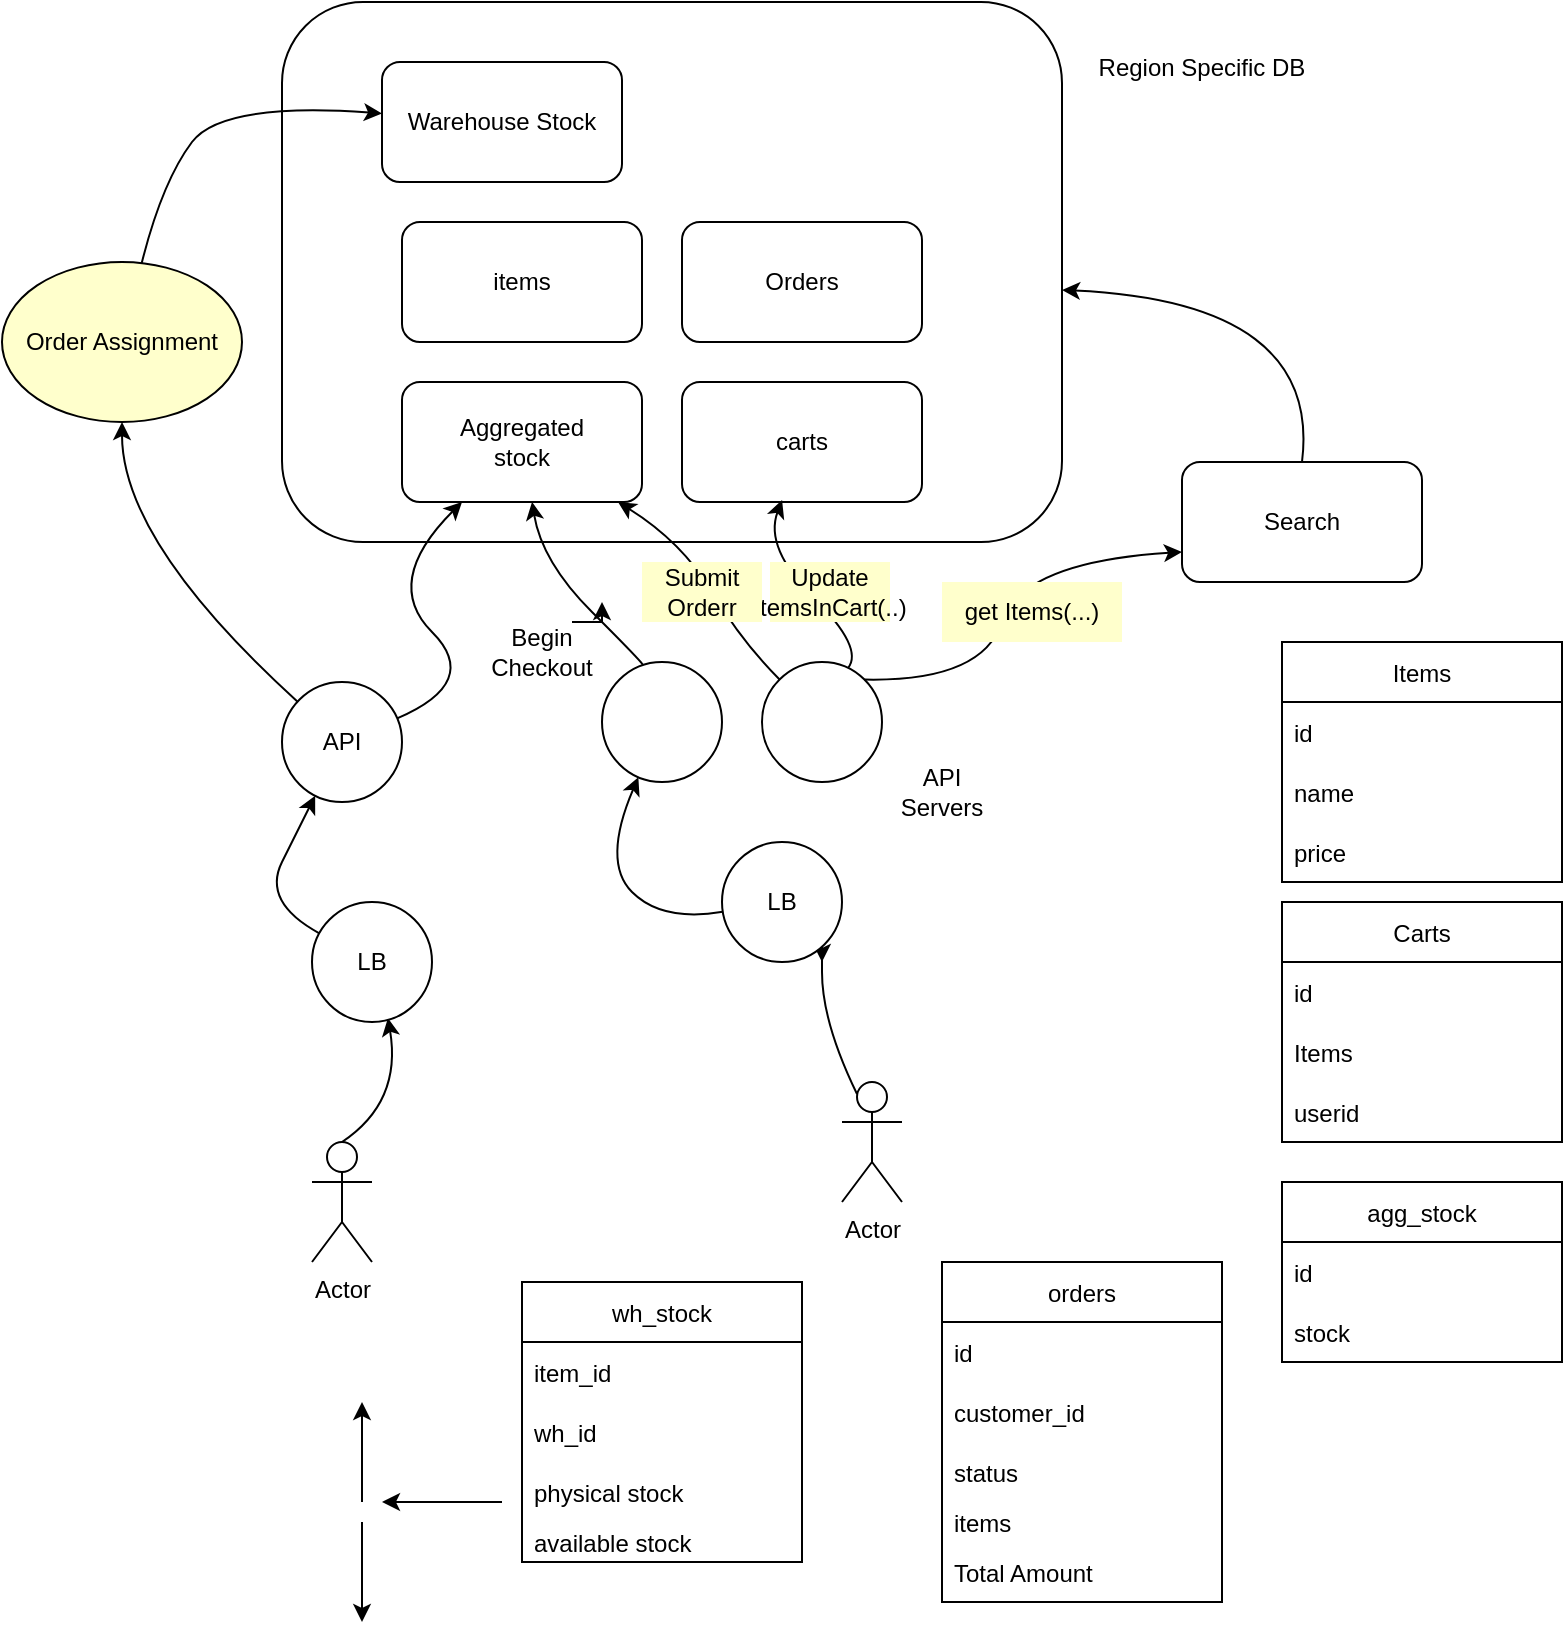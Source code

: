 <mxfile version="18.1.2" type="github">
  <diagram id="9cEIyE38TF0esDJiFROA" name="Page-1">
    <mxGraphModel dx="1186" dy="683" grid="1" gridSize="10" guides="1" tooltips="1" connect="1" arrows="1" fold="1" page="1" pageScale="1" pageWidth="827" pageHeight="1169" math="0" shadow="0">
      <root>
        <mxCell id="0" />
        <mxCell id="1" parent="0" />
        <mxCell id="h6g0KmjM4aSRn-muHkYu-7" value="" style="rounded=1;whiteSpace=wrap;html=1;" parent="1" vertex="1">
          <mxGeometry x="140" y="30" width="390" height="270" as="geometry" />
        </mxCell>
        <mxCell id="h6g0KmjM4aSRn-muHkYu-1" value="Aggregated&lt;br&gt;stock" style="rounded=1;whiteSpace=wrap;html=1;" parent="1" vertex="1">
          <mxGeometry x="200" y="220" width="120" height="60" as="geometry" />
        </mxCell>
        <mxCell id="h6g0KmjM4aSRn-muHkYu-2" value="items" style="rounded=1;whiteSpace=wrap;html=1;" parent="1" vertex="1">
          <mxGeometry x="200" y="140" width="120" height="60" as="geometry" />
        </mxCell>
        <mxCell id="h6g0KmjM4aSRn-muHkYu-3" value="Orders" style="rounded=1;whiteSpace=wrap;html=1;" parent="1" vertex="1">
          <mxGeometry x="340" y="140" width="120" height="60" as="geometry" />
        </mxCell>
        <mxCell id="h6g0KmjM4aSRn-muHkYu-6" value="carts" style="rounded=1;whiteSpace=wrap;html=1;" parent="1" vertex="1">
          <mxGeometry x="340" y="220" width="120" height="60" as="geometry" />
        </mxCell>
        <mxCell id="h6g0KmjM4aSRn-muHkYu-8" value="API" style="ellipse;whiteSpace=wrap;html=1;aspect=fixed;" parent="1" vertex="1">
          <mxGeometry x="140" y="370" width="60" height="60" as="geometry" />
        </mxCell>
        <mxCell id="h6g0KmjM4aSRn-muHkYu-9" value="" style="ellipse;whiteSpace=wrap;html=1;aspect=fixed;" parent="1" vertex="1">
          <mxGeometry x="300" y="360" width="60" height="60" as="geometry" />
        </mxCell>
        <mxCell id="h6g0KmjM4aSRn-muHkYu-10" value="" style="ellipse;whiteSpace=wrap;html=1;aspect=fixed;" parent="1" vertex="1">
          <mxGeometry x="380" y="360" width="60" height="60" as="geometry" />
        </mxCell>
        <mxCell id="h6g0KmjM4aSRn-muHkYu-11" value="API Servers" style="text;html=1;strokeColor=none;fillColor=none;align=center;verticalAlign=middle;whiteSpace=wrap;rounded=0;" parent="1" vertex="1">
          <mxGeometry x="440" y="410" width="60" height="30" as="geometry" />
        </mxCell>
        <mxCell id="h6g0KmjM4aSRn-muHkYu-12" value="Region Specific DB" style="text;html=1;strokeColor=none;fillColor=none;align=center;verticalAlign=middle;whiteSpace=wrap;rounded=0;" parent="1" vertex="1">
          <mxGeometry x="540" y="40" width="120" height="45" as="geometry" />
        </mxCell>
        <mxCell id="h6g0KmjM4aSRn-muHkYu-13" value="Actor" style="shape=umlActor;verticalLabelPosition=bottom;verticalAlign=top;html=1;outlineConnect=0;" parent="1" vertex="1">
          <mxGeometry x="155" y="600" width="30" height="60" as="geometry" />
        </mxCell>
        <mxCell id="h6g0KmjM4aSRn-muHkYu-14" value="Actor" style="shape=umlActor;verticalLabelPosition=bottom;verticalAlign=top;html=1;outlineConnect=0;" parent="1" vertex="1">
          <mxGeometry x="420" y="570" width="30" height="60" as="geometry" />
        </mxCell>
        <mxCell id="h6g0KmjM4aSRn-muHkYu-18" value="" style="curved=1;endArrow=classic;html=1;rounded=0;exitX=0.5;exitY=0;exitDx=0;exitDy=0;exitPerimeter=0;entryX=0.633;entryY=0.967;entryDx=0;entryDy=0;entryPerimeter=0;" parent="1" source="h6g0KmjM4aSRn-muHkYu-13" target="pi9UanEcUbsSSwm5Xok5-50" edge="1">
          <mxGeometry width="50" height="50" relative="1" as="geometry">
            <mxPoint x="390" y="360" as="sourcePoint" />
            <mxPoint x="440" y="310" as="targetPoint" />
            <Array as="points">
              <mxPoint x="200" y="580" />
            </Array>
          </mxGeometry>
        </mxCell>
        <mxCell id="pi9UanEcUbsSSwm5Xok5-1" value="" style="curved=1;endArrow=classic;html=1;rounded=0;exitX=1;exitY=0;exitDx=0;exitDy=0;entryX=0;entryY=0.75;entryDx=0;entryDy=0;startArrow=none;" edge="1" parent="1" source="h6g0KmjM4aSRn-muHkYu-10" target="pi9UanEcUbsSSwm5Xok5-2">
          <mxGeometry width="50" height="50" relative="1" as="geometry">
            <mxPoint x="570" y="350" as="sourcePoint" />
            <mxPoint x="620" y="300" as="targetPoint" />
            <Array as="points">
              <mxPoint x="490" y="370" />
              <mxPoint x="510" y="310" />
            </Array>
          </mxGeometry>
        </mxCell>
        <mxCell id="pi9UanEcUbsSSwm5Xok5-2" value="Search" style="rounded=1;whiteSpace=wrap;html=1;" vertex="1" parent="1">
          <mxGeometry x="590" y="260" width="120" height="60" as="geometry" />
        </mxCell>
        <mxCell id="pi9UanEcUbsSSwm5Xok5-3" value="" style="curved=1;endArrow=classic;html=1;rounded=0;exitX=0.5;exitY=0;exitDx=0;exitDy=0;" edge="1" parent="1" source="pi9UanEcUbsSSwm5Xok5-2" target="h6g0KmjM4aSRn-muHkYu-7">
          <mxGeometry width="50" height="50" relative="1" as="geometry">
            <mxPoint x="620" y="120" as="sourcePoint" />
            <mxPoint x="670" y="70" as="targetPoint" />
            <Array as="points">
              <mxPoint x="660" y="180" />
            </Array>
          </mxGeometry>
        </mxCell>
        <mxCell id="pi9UanEcUbsSSwm5Xok5-4" value="" style="curved=1;endArrow=classic;html=1;rounded=0;exitX=0.25;exitY=0.1;exitDx=0;exitDy=0;exitPerimeter=0;entryX=0.833;entryY=1;entryDx=0;entryDy=0;entryPerimeter=0;" edge="1" parent="1" source="h6g0KmjM4aSRn-muHkYu-14" target="pi9UanEcUbsSSwm5Xok5-20">
          <mxGeometry width="50" height="50" relative="1" as="geometry">
            <mxPoint x="265" y="520" as="sourcePoint" />
            <mxPoint x="390" y="470" as="targetPoint" />
            <Array as="points">
              <mxPoint x="410" y="540" />
              <mxPoint x="410" y="490" />
            </Array>
          </mxGeometry>
        </mxCell>
        <mxCell id="pi9UanEcUbsSSwm5Xok5-6" value="Items" style="swimlane;fontStyle=0;childLayout=stackLayout;horizontal=1;startSize=30;horizontalStack=0;resizeParent=1;resizeParentMax=0;resizeLast=0;collapsible=1;marginBottom=0;" vertex="1" parent="1">
          <mxGeometry x="640" y="350" width="140" height="120" as="geometry" />
        </mxCell>
        <mxCell id="pi9UanEcUbsSSwm5Xok5-7" value="id" style="text;strokeColor=none;fillColor=none;align=left;verticalAlign=middle;spacingLeft=4;spacingRight=4;overflow=hidden;points=[[0,0.5],[1,0.5]];portConstraint=eastwest;rotatable=0;" vertex="1" parent="pi9UanEcUbsSSwm5Xok5-6">
          <mxGeometry y="30" width="140" height="30" as="geometry" />
        </mxCell>
        <mxCell id="pi9UanEcUbsSSwm5Xok5-8" value="name" style="text;strokeColor=none;fillColor=none;align=left;verticalAlign=middle;spacingLeft=4;spacingRight=4;overflow=hidden;points=[[0,0.5],[1,0.5]];portConstraint=eastwest;rotatable=0;" vertex="1" parent="pi9UanEcUbsSSwm5Xok5-6">
          <mxGeometry y="60" width="140" height="30" as="geometry" />
        </mxCell>
        <mxCell id="pi9UanEcUbsSSwm5Xok5-9" value="price" style="text;strokeColor=none;fillColor=none;align=left;verticalAlign=middle;spacingLeft=4;spacingRight=4;overflow=hidden;points=[[0,0.5],[1,0.5]];portConstraint=eastwest;rotatable=0;" vertex="1" parent="pi9UanEcUbsSSwm5Xok5-6">
          <mxGeometry y="90" width="140" height="30" as="geometry" />
        </mxCell>
        <mxCell id="pi9UanEcUbsSSwm5Xok5-10" value="" style="curved=1;endArrow=classic;html=1;rounded=0;exitX=0;exitY=0;exitDx=0;exitDy=0;" edge="1" parent="1" source="h6g0KmjM4aSRn-muHkYu-10" target="h6g0KmjM4aSRn-muHkYu-1">
          <mxGeometry width="50" height="50" relative="1" as="geometry">
            <mxPoint x="350" y="350" as="sourcePoint" />
            <mxPoint x="400" y="300" as="targetPoint" />
            <Array as="points">
              <mxPoint x="370" y="350" />
              <mxPoint x="340" y="300" />
            </Array>
          </mxGeometry>
        </mxCell>
        <mxCell id="pi9UanEcUbsSSwm5Xok5-11" value="" style="curved=1;endArrow=classic;html=1;rounded=0;" edge="1" parent="1" source="h6g0KmjM4aSRn-muHkYu-8" target="h6g0KmjM4aSRn-muHkYu-1">
          <mxGeometry width="50" height="50" relative="1" as="geometry">
            <mxPoint x="190" y="370" as="sourcePoint" />
            <mxPoint x="240" y="320" as="targetPoint" />
            <Array as="points">
              <mxPoint x="240" y="370" />
              <mxPoint x="190" y="320" />
            </Array>
          </mxGeometry>
        </mxCell>
        <mxCell id="pi9UanEcUbsSSwm5Xok5-12" value="Carts" style="swimlane;fontStyle=0;childLayout=stackLayout;horizontal=1;startSize=30;horizontalStack=0;resizeParent=1;resizeParentMax=0;resizeLast=0;collapsible=1;marginBottom=0;" vertex="1" parent="1">
          <mxGeometry x="640" y="480" width="140" height="120" as="geometry" />
        </mxCell>
        <mxCell id="pi9UanEcUbsSSwm5Xok5-13" value="id" style="text;strokeColor=none;fillColor=none;align=left;verticalAlign=middle;spacingLeft=4;spacingRight=4;overflow=hidden;points=[[0,0.5],[1,0.5]];portConstraint=eastwest;rotatable=0;" vertex="1" parent="pi9UanEcUbsSSwm5Xok5-12">
          <mxGeometry y="30" width="140" height="30" as="geometry" />
        </mxCell>
        <mxCell id="pi9UanEcUbsSSwm5Xok5-14" value="Items" style="text;strokeColor=none;fillColor=none;align=left;verticalAlign=middle;spacingLeft=4;spacingRight=4;overflow=hidden;points=[[0,0.5],[1,0.5]];portConstraint=eastwest;rotatable=0;" vertex="1" parent="pi9UanEcUbsSSwm5Xok5-12">
          <mxGeometry y="60" width="140" height="30" as="geometry" />
        </mxCell>
        <mxCell id="pi9UanEcUbsSSwm5Xok5-15" value="userid" style="text;strokeColor=none;fillColor=none;align=left;verticalAlign=middle;spacingLeft=4;spacingRight=4;overflow=hidden;points=[[0,0.5],[1,0.5]];portConstraint=eastwest;rotatable=0;" vertex="1" parent="pi9UanEcUbsSSwm5Xok5-12">
          <mxGeometry y="90" width="140" height="30" as="geometry" />
        </mxCell>
        <mxCell id="pi9UanEcUbsSSwm5Xok5-16" value="" style="curved=1;endArrow=classic;html=1;rounded=0;entryX=0.417;entryY=0.983;entryDx=0;entryDy=0;entryPerimeter=0;exitX=0.717;exitY=0.05;exitDx=0;exitDy=0;exitPerimeter=0;" edge="1" parent="1" source="h6g0KmjM4aSRn-muHkYu-10" target="h6g0KmjM4aSRn-muHkYu-6">
          <mxGeometry width="50" height="50" relative="1" as="geometry">
            <mxPoint x="433.724" y="363.896" as="sourcePoint" />
            <mxPoint x="345" y="283" as="targetPoint" />
            <Array as="points">
              <mxPoint x="431" y="353" />
              <mxPoint x="381" y="303" />
            </Array>
          </mxGeometry>
        </mxCell>
        <mxCell id="pi9UanEcUbsSSwm5Xok5-17" value="Update ItemsInCart(..)" style="text;html=1;strokeColor=none;fillColor=#FFFFCC;align=center;verticalAlign=middle;whiteSpace=wrap;rounded=0;" vertex="1" parent="1">
          <mxGeometry x="384" y="310" width="60" height="30" as="geometry" />
        </mxCell>
        <mxCell id="pi9UanEcUbsSSwm5Xok5-20" value="LB" style="ellipse;whiteSpace=wrap;html=1;aspect=fixed;" vertex="1" parent="1">
          <mxGeometry x="360" y="450" width="60" height="60" as="geometry" />
        </mxCell>
        <mxCell id="pi9UanEcUbsSSwm5Xok5-21" value="" style="curved=1;endArrow=classic;html=1;rounded=0;" edge="1" parent="1" source="pi9UanEcUbsSSwm5Xok5-20" target="h6g0KmjM4aSRn-muHkYu-9">
          <mxGeometry width="50" height="50" relative="1" as="geometry">
            <mxPoint x="280" y="490" as="sourcePoint" />
            <mxPoint x="330" y="440" as="targetPoint" />
            <Array as="points">
              <mxPoint x="330" y="490" />
              <mxPoint x="300" y="460" />
            </Array>
          </mxGeometry>
        </mxCell>
        <mxCell id="pi9UanEcUbsSSwm5Xok5-22" value="" style="curved=1;endArrow=classic;html=1;rounded=0;" edge="1" parent="1" source="h6g0KmjM4aSRn-muHkYu-9" target="h6g0KmjM4aSRn-muHkYu-1">
          <mxGeometry width="50" height="50" relative="1" as="geometry">
            <mxPoint x="270" y="360" as="sourcePoint" />
            <mxPoint x="320" y="310" as="targetPoint" />
            <Array as="points">
              <mxPoint x="320" y="360" />
              <mxPoint x="270" y="310" />
            </Array>
          </mxGeometry>
        </mxCell>
        <mxCell id="pi9UanEcUbsSSwm5Xok5-28" style="edgeStyle=orthogonalEdgeStyle;rounded=0;orthogonalLoop=1;jettySize=auto;html=1;exitX=0.75;exitY=0;exitDx=0;exitDy=0;" edge="1" parent="1" source="pi9UanEcUbsSSwm5Xok5-23">
          <mxGeometry relative="1" as="geometry">
            <mxPoint x="300" y="330" as="targetPoint" />
          </mxGeometry>
        </mxCell>
        <mxCell id="pi9UanEcUbsSSwm5Xok5-23" value="Begin&lt;br&gt;Checkout" style="text;html=1;strokeColor=none;fillColor=none;align=center;verticalAlign=middle;whiteSpace=wrap;rounded=0;" vertex="1" parent="1">
          <mxGeometry x="240" y="340" width="60" height="30" as="geometry" />
        </mxCell>
        <mxCell id="pi9UanEcUbsSSwm5Xok5-24" value="agg_stock" style="swimlane;fontStyle=0;childLayout=stackLayout;horizontal=1;startSize=30;horizontalStack=0;resizeParent=1;resizeParentMax=0;resizeLast=0;collapsible=1;marginBottom=0;" vertex="1" parent="1">
          <mxGeometry x="640" y="620" width="140" height="90" as="geometry" />
        </mxCell>
        <mxCell id="pi9UanEcUbsSSwm5Xok5-25" value="id" style="text;strokeColor=none;fillColor=none;align=left;verticalAlign=middle;spacingLeft=4;spacingRight=4;overflow=hidden;points=[[0,0.5],[1,0.5]];portConstraint=eastwest;rotatable=0;" vertex="1" parent="pi9UanEcUbsSSwm5Xok5-24">
          <mxGeometry y="30" width="140" height="30" as="geometry" />
        </mxCell>
        <mxCell id="pi9UanEcUbsSSwm5Xok5-27" value="stock" style="text;strokeColor=none;fillColor=none;align=left;verticalAlign=middle;spacingLeft=4;spacingRight=4;overflow=hidden;points=[[0,0.5],[1,0.5]];portConstraint=eastwest;rotatable=0;" vertex="1" parent="pi9UanEcUbsSSwm5Xok5-24">
          <mxGeometry y="60" width="140" height="30" as="geometry" />
        </mxCell>
        <mxCell id="pi9UanEcUbsSSwm5Xok5-33" value="Submit&lt;br&gt;Orderr" style="text;html=1;strokeColor=none;fillColor=#FFFFCC;align=center;verticalAlign=middle;whiteSpace=wrap;rounded=0;" vertex="1" parent="1">
          <mxGeometry x="320" y="310" width="60" height="30" as="geometry" />
        </mxCell>
        <mxCell id="pi9UanEcUbsSSwm5Xok5-18" value="get Items(...)" style="text;html=1;strokeColor=none;fillColor=#FFFFCC;align=center;verticalAlign=middle;whiteSpace=wrap;rounded=0;" vertex="1" parent="1">
          <mxGeometry x="470" y="320" width="90" height="30" as="geometry" />
        </mxCell>
        <mxCell id="pi9UanEcUbsSSwm5Xok5-37" value="orders" style="swimlane;fontStyle=0;childLayout=stackLayout;horizontal=1;startSize=30;horizontalStack=0;resizeParent=1;resizeParentMax=0;resizeLast=0;collapsible=1;marginBottom=0;" vertex="1" parent="1">
          <mxGeometry x="470" y="660" width="140" height="170" as="geometry" />
        </mxCell>
        <mxCell id="pi9UanEcUbsSSwm5Xok5-38" value="id" style="text;strokeColor=none;fillColor=none;align=left;verticalAlign=middle;spacingLeft=4;spacingRight=4;overflow=hidden;points=[[0,0.5],[1,0.5]];portConstraint=eastwest;rotatable=0;" vertex="1" parent="pi9UanEcUbsSSwm5Xok5-37">
          <mxGeometry y="30" width="140" height="30" as="geometry" />
        </mxCell>
        <mxCell id="pi9UanEcUbsSSwm5Xok5-42" value="customer_id" style="text;strokeColor=none;fillColor=none;align=left;verticalAlign=middle;spacingLeft=4;spacingRight=4;overflow=hidden;points=[[0,0.5],[1,0.5]];portConstraint=eastwest;rotatable=0;" vertex="1" parent="pi9UanEcUbsSSwm5Xok5-37">
          <mxGeometry y="60" width="140" height="30" as="geometry" />
        </mxCell>
        <mxCell id="pi9UanEcUbsSSwm5Xok5-41" value="status" style="text;strokeColor=none;fillColor=none;align=left;verticalAlign=middle;spacingLeft=4;spacingRight=4;overflow=hidden;points=[[0,0.5],[1,0.5]];portConstraint=eastwest;rotatable=0;" vertex="1" parent="pi9UanEcUbsSSwm5Xok5-37">
          <mxGeometry y="90" width="140" height="30" as="geometry" />
        </mxCell>
        <mxCell id="pi9UanEcUbsSSwm5Xok5-39" value="items" style="text;strokeColor=none;fillColor=none;align=left;verticalAlign=middle;spacingLeft=4;spacingRight=4;overflow=hidden;points=[[0,0.5],[1,0.5]];portConstraint=eastwest;rotatable=0;" vertex="1" parent="pi9UanEcUbsSSwm5Xok5-37">
          <mxGeometry y="120" width="140" height="20" as="geometry" />
        </mxCell>
        <mxCell id="pi9UanEcUbsSSwm5Xok5-40" value="Total Amount" style="text;strokeColor=none;fillColor=none;align=left;verticalAlign=middle;spacingLeft=4;spacingRight=4;overflow=hidden;points=[[0,0.5],[1,0.5]];portConstraint=eastwest;rotatable=0;" vertex="1" parent="pi9UanEcUbsSSwm5Xok5-37">
          <mxGeometry y="140" width="140" height="30" as="geometry" />
        </mxCell>
        <mxCell id="pi9UanEcUbsSSwm5Xok5-43" value="Order Assignment" style="ellipse;whiteSpace=wrap;html=1;fillColor=#FFFFCC;" vertex="1" parent="1">
          <mxGeometry y="160" width="120" height="80" as="geometry" />
        </mxCell>
        <mxCell id="pi9UanEcUbsSSwm5Xok5-45" value="Warehouse Stock" style="rounded=1;whiteSpace=wrap;html=1;" vertex="1" parent="1">
          <mxGeometry x="190" y="60" width="120" height="60" as="geometry" />
        </mxCell>
        <mxCell id="pi9UanEcUbsSSwm5Xok5-46" value="" style="curved=1;endArrow=classic;html=1;rounded=0;" edge="1" parent="1" source="h6g0KmjM4aSRn-muHkYu-8" target="pi9UanEcUbsSSwm5Xok5-43">
          <mxGeometry width="50" height="50" relative="1" as="geometry">
            <mxPoint x="50" y="320" as="sourcePoint" />
            <mxPoint x="100" y="270" as="targetPoint" />
            <Array as="points">
              <mxPoint x="60" y="300" />
            </Array>
          </mxGeometry>
        </mxCell>
        <mxCell id="pi9UanEcUbsSSwm5Xok5-47" value="" style="curved=1;endArrow=classic;html=1;rounded=0;" edge="1" parent="1" source="pi9UanEcUbsSSwm5Xok5-43" target="pi9UanEcUbsSSwm5Xok5-45">
          <mxGeometry width="50" height="50" relative="1" as="geometry">
            <mxPoint x="40" y="120" as="sourcePoint" />
            <mxPoint x="90" y="70" as="targetPoint" />
            <Array as="points">
              <mxPoint x="80" y="120" />
              <mxPoint x="110" y="80" />
            </Array>
          </mxGeometry>
        </mxCell>
        <mxCell id="pi9UanEcUbsSSwm5Xok5-50" value="LB" style="ellipse;whiteSpace=wrap;html=1;aspect=fixed;" vertex="1" parent="1">
          <mxGeometry x="155" y="480" width="60" height="60" as="geometry" />
        </mxCell>
        <mxCell id="pi9UanEcUbsSSwm5Xok5-52" value="" style="curved=1;endArrow=classic;html=1;rounded=0;" edge="1" parent="1" source="pi9UanEcUbsSSwm5Xok5-50" target="h6g0KmjM4aSRn-muHkYu-8">
          <mxGeometry width="50" height="50" relative="1" as="geometry">
            <mxPoint x="30" y="500" as="sourcePoint" />
            <mxPoint x="80" y="450" as="targetPoint" />
            <Array as="points">
              <mxPoint x="130" y="480" />
              <mxPoint x="150" y="440" />
            </Array>
          </mxGeometry>
        </mxCell>
        <mxCell id="pi9UanEcUbsSSwm5Xok5-53" value="wh_stock" style="swimlane;fontStyle=0;childLayout=stackLayout;horizontal=1;startSize=30;horizontalStack=0;resizeParent=1;resizeParentMax=0;resizeLast=0;collapsible=1;marginBottom=0;" vertex="1" parent="1">
          <mxGeometry x="260" y="670" width="140" height="140" as="geometry" />
        </mxCell>
        <mxCell id="pi9UanEcUbsSSwm5Xok5-54" value="item_id" style="text;strokeColor=none;fillColor=none;align=left;verticalAlign=middle;spacingLeft=4;spacingRight=4;overflow=hidden;points=[[0,0.5],[1,0.5]];portConstraint=eastwest;rotatable=0;" vertex="1" parent="pi9UanEcUbsSSwm5Xok5-53">
          <mxGeometry y="30" width="140" height="30" as="geometry" />
        </mxCell>
        <mxCell id="pi9UanEcUbsSSwm5Xok5-59" value="wh_id" style="text;strokeColor=none;fillColor=none;align=left;verticalAlign=middle;spacingLeft=4;spacingRight=4;overflow=hidden;points=[[0,0.5],[1,0.5]];portConstraint=eastwest;rotatable=0;" vertex="1" parent="pi9UanEcUbsSSwm5Xok5-53">
          <mxGeometry y="60" width="140" height="30" as="geometry" />
        </mxCell>
        <mxCell id="pi9UanEcUbsSSwm5Xok5-56" value="physical stock" style="text;strokeColor=none;fillColor=none;align=left;verticalAlign=middle;spacingLeft=4;spacingRight=4;overflow=hidden;points=[[0,0.5],[1,0.5]];portConstraint=eastwest;rotatable=0;" vertex="1" parent="pi9UanEcUbsSSwm5Xok5-53">
          <mxGeometry y="90" width="140" height="30" as="geometry" />
        </mxCell>
        <mxCell id="pi9UanEcUbsSSwm5Xok5-57" value="available stock" style="text;strokeColor=none;fillColor=none;align=left;verticalAlign=middle;spacingLeft=4;spacingRight=4;overflow=hidden;points=[[0,0.5],[1,0.5]];portConstraint=eastwest;rotatable=0;" vertex="1" parent="pi9UanEcUbsSSwm5Xok5-53">
          <mxGeometry y="120" width="140" height="20" as="geometry" />
        </mxCell>
        <mxCell id="pi9UanEcUbsSSwm5Xok5-60" value="" style="endArrow=classic;html=1;rounded=0;" edge="1" parent="1">
          <mxGeometry width="50" height="50" relative="1" as="geometry">
            <mxPoint x="250" y="780" as="sourcePoint" />
            <mxPoint x="190" y="780" as="targetPoint" />
          </mxGeometry>
        </mxCell>
        <mxCell id="pi9UanEcUbsSSwm5Xok5-62" value="" style="endArrow=classic;html=1;rounded=0;" edge="1" parent="1">
          <mxGeometry width="50" height="50" relative="1" as="geometry">
            <mxPoint x="180" y="780" as="sourcePoint" />
            <mxPoint x="180" y="730" as="targetPoint" />
          </mxGeometry>
        </mxCell>
        <mxCell id="pi9UanEcUbsSSwm5Xok5-63" value="" style="endArrow=classic;html=1;rounded=0;" edge="1" parent="1">
          <mxGeometry width="50" height="50" relative="1" as="geometry">
            <mxPoint x="180" y="790" as="sourcePoint" />
            <mxPoint x="180" y="840" as="targetPoint" />
          </mxGeometry>
        </mxCell>
      </root>
    </mxGraphModel>
  </diagram>
</mxfile>
